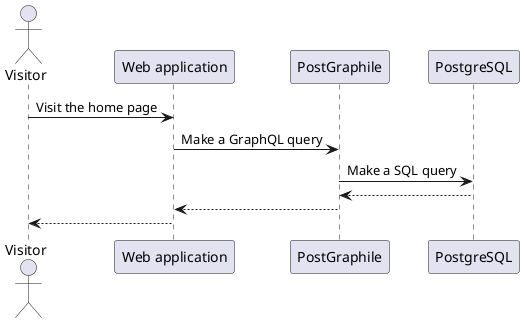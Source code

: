 @startuml sequence-diagram-list-images

actor Visitor
participant "Web application" as Web

Visitor->Web: Visit the home page
Web->PostGraphile: Make a GraphQL query
PostGraphile->PostgreSQL: Make a SQL query
PostgreSQL-->PostGraphile
PostGraphile-->Web
Web-->Visitor

@enduml

